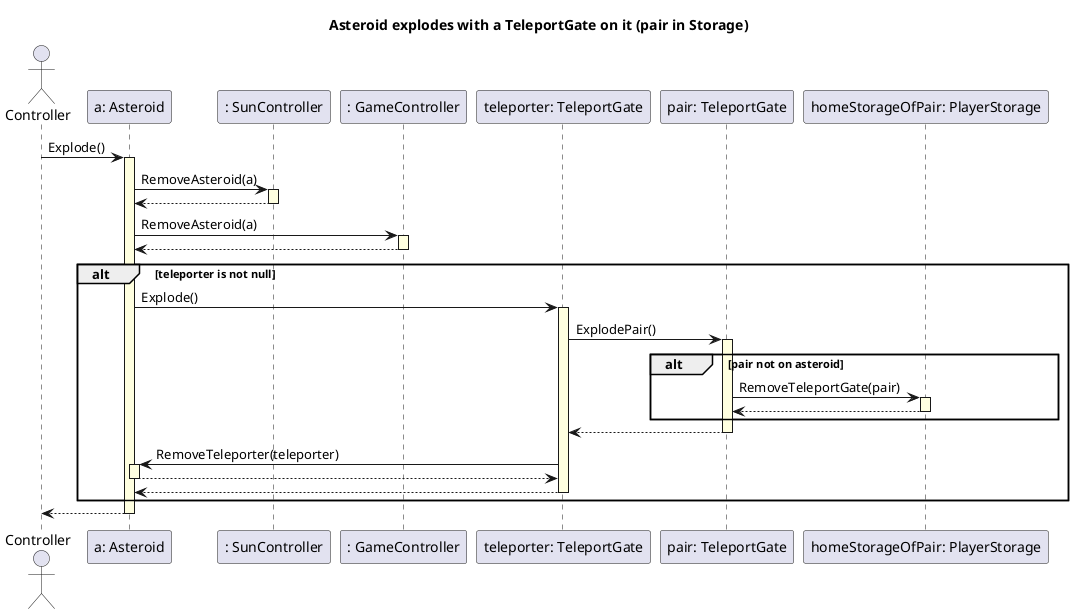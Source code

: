 @startuml
skinparam SequenceLifeLineBackgroundColor LightYellow

title "Asteroid explodes with a TeleportGate on it (pair in Storage)"

actor Controller as C

participant "a: Asteroid" as a
participant ": SunController" as sun
participant ": GameController" as game
participant "teleporter: TeleportGate" as tport
participant "pair: TeleportGate" as pair
participant "homeStorageOfPair: PlayerStorage" as home2

C -> a ++ : Explode()

a -> sun ++ : RemoveAsteroid(a)
sun --> a --

a -> game ++ : RemoveAsteroid(a)
game --> a --

alt teleporter is not null

    a -> tport ++ : Explode()

        tport -> pair ++ : ExplodePair()

            alt pair not on asteroid

                pair -> home2 ++ : RemoveTeleportGate(pair)
                home2 --> pair --

            end
        
        pair --> tport --

        tport -> a ++ : RemoveTeleporter(teleporter)
        a --> tport --

    tport --> a --

end

a --> C --

@enduml